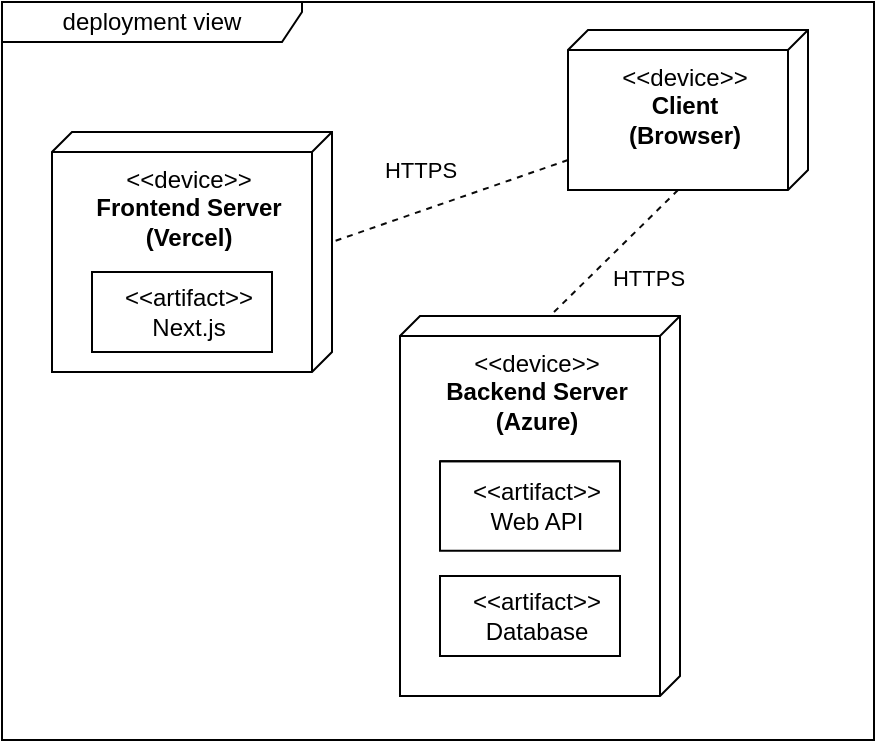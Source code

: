 <mxfile>
    <diagram id="TVtLkSLv-zFJecDXfPJF" name="Page-1">
        <mxGraphModel dx="992" dy="603" grid="0" gridSize="10" guides="1" tooltips="1" connect="1" arrows="1" fold="1" page="1" pageScale="1" pageWidth="827" pageHeight="1169" background="#ffffff" math="0" shadow="0">
            <root>
                <mxCell id="0"/>
                <mxCell id="1" parent="0"/>
                <mxCell id="50" value="&lt;font color=&quot;#000000&quot; style=&quot;background-color: rgb(255 , 255 , 255)&quot;&gt;HTTPS&lt;/font&gt;" style="edgeStyle=none;html=1;exitX=0;exitY=0;exitDx=80;exitDy=65;exitPerimeter=0;entryX=0;entryY=0;entryDx=0;entryDy=65;entryPerimeter=0;dashed=1;endArrow=none;endFill=0;strokeColor=#0A0A0A;" parent="1" source="47" target="44" edge="1">
                    <mxGeometry x="-0.074" y="21" relative="1" as="geometry">
                        <mxPoint as="offset"/>
                    </mxGeometry>
                </mxCell>
                <mxCell id="19" value="&amp;lt;&amp;lt;device&amp;gt;&amp;gt;&lt;br&gt;&lt;b&gt;Frontend Server&lt;br&gt;(Vercel)&lt;br&gt;&lt;/b&gt;" style="verticalAlign=top;align=center;shape=cube;size=10;direction=south;fontStyle=0;html=1;boundedLbl=1;spacingLeft=5;" parent="1" vertex="1">
                    <mxGeometry x="190" y="85" width="140" height="120" as="geometry"/>
                </mxCell>
                <mxCell id="20" value="&amp;lt;&amp;lt;artifact&amp;gt;&amp;gt;&lt;br&gt;Next.js" style="verticalAlign=middle;align=center;shape=cube;size=0;direction=south;html=1;boundedLbl=1;spacingLeft=5;" parent="19" vertex="1">
                    <mxGeometry width="90" height="40" relative="1" as="geometry">
                        <mxPoint x="20" y="70" as="offset"/>
                    </mxGeometry>
                </mxCell>
                <mxCell id="44" value="&amp;lt;&amp;lt;device&amp;gt;&amp;gt;&lt;br&gt;&lt;b&gt;Backend Server&lt;br&gt;(Azure)&lt;br&gt;&lt;/b&gt;" style="verticalAlign=top;align=center;shape=cube;size=10;direction=south;fontStyle=0;html=1;boundedLbl=1;spacingLeft=5;" parent="1" vertex="1">
                    <mxGeometry x="364" y="177" width="140" height="190" as="geometry"/>
                </mxCell>
                <mxCell id="45" value="&amp;lt;&amp;lt;artifact&amp;gt;&amp;gt;&lt;br&gt;Database" style="verticalAlign=middle;align=center;shape=cube;size=0;direction=south;html=1;boundedLbl=1;spacingLeft=5;" parent="44" vertex="1">
                    <mxGeometry width="90" height="40" relative="1" as="geometry">
                        <mxPoint x="20" y="130" as="offset"/>
                    </mxGeometry>
                </mxCell>
                <mxCell id="51" value="&amp;lt;&amp;lt;artifact&amp;gt;&amp;gt;&lt;br&gt;Web API" style="verticalAlign=middle;align=center;shape=cube;size=0;direction=south;html=1;boundedLbl=1;spacingLeft=5;" parent="44" vertex="1">
                    <mxGeometry x="20" y="72.648" width="90" height="44.706" as="geometry"/>
                </mxCell>
                <mxCell id="52" value="&lt;span style=&quot;background-color: rgb(255 , 255 , 255)&quot;&gt;&lt;font color=&quot;#000000&quot;&gt;HTTPS&lt;/font&gt;&lt;/span&gt;" style="edgeStyle=none;html=1;exitX=0;exitY=0;exitDx=65;exitDy=120;exitPerimeter=0;dashed=1;endArrow=none;endFill=0;entryX=0;entryY=0;entryDx=55;entryDy=0;entryPerimeter=0;strokeColor=#0A0A0A;" parent="1" source="47" target="19" edge="1">
                    <mxGeometry x="0.145" y="-20" relative="1" as="geometry">
                        <mxPoint x="430" y="180" as="targetPoint"/>
                        <mxPoint as="offset"/>
                    </mxGeometry>
                </mxCell>
                <mxCell id="47" value="&amp;lt;&amp;lt;device&amp;gt;&amp;gt;&lt;br&gt;&lt;b&gt;Client&lt;br&gt;(Browser)&lt;br&gt;&lt;/b&gt;" style="verticalAlign=top;align=center;shape=cube;size=10;direction=south;fontStyle=0;html=1;boundedLbl=1;spacingLeft=5;" parent="1" vertex="1">
                    <mxGeometry x="448" y="34" width="120" height="80" as="geometry"/>
                </mxCell>
                <mxCell id="53" value="&lt;font&gt;deployment view&lt;/font&gt;" style="shape=umlFrame;whiteSpace=wrap;html=1;fontColor=#000000;width=150;height=20;strokeColor=#000000;fillColor=#FFFFFF;" parent="1" vertex="1">
                    <mxGeometry x="165" y="20" width="436" height="369" as="geometry"/>
                </mxCell>
            </root>
        </mxGraphModel>
    </diagram>
</mxfile>